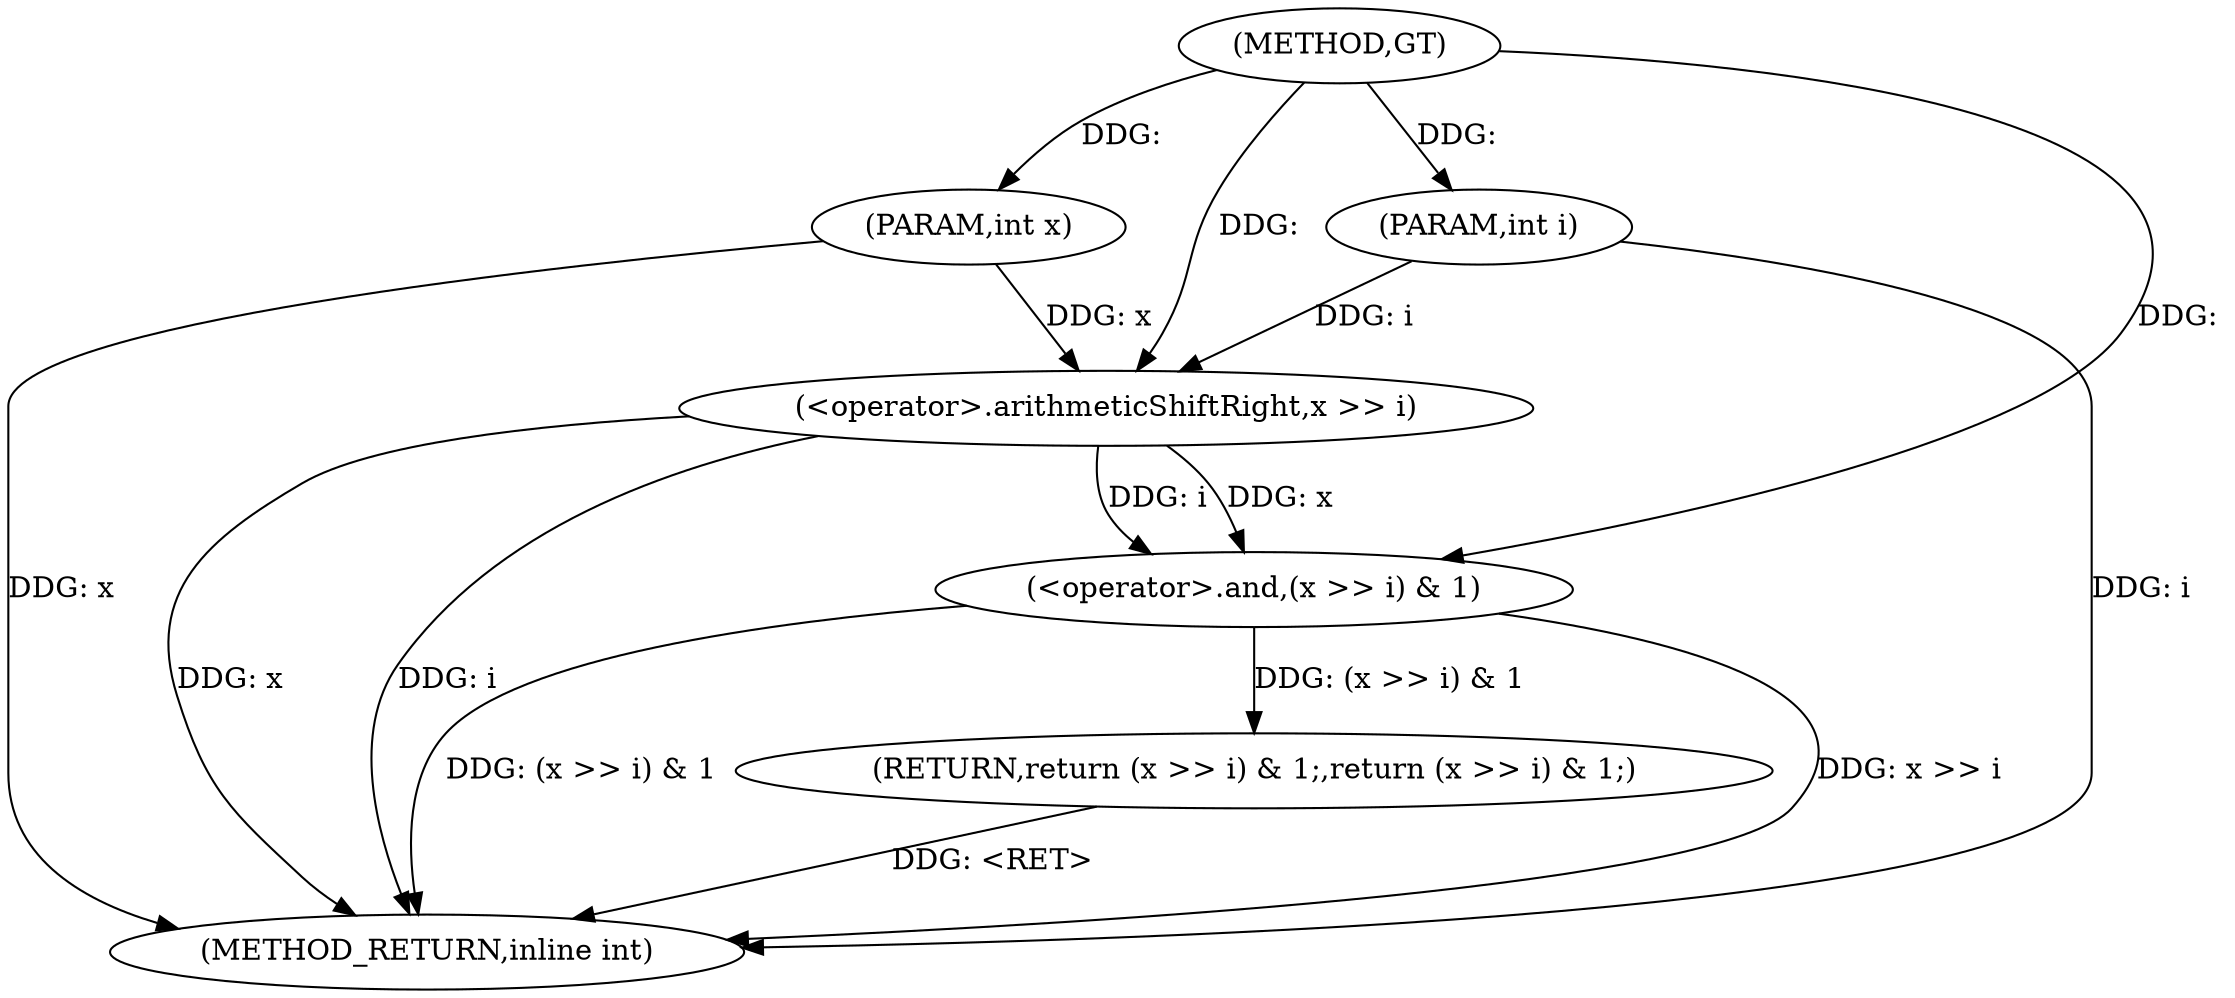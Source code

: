 digraph "GT" {  
"1000180" [label = "(METHOD,GT)" ]
"1000190" [label = "(METHOD_RETURN,inline int)" ]
"1000181" [label = "(PARAM,int x)" ]
"1000182" [label = "(PARAM,int i)" ]
"1000184" [label = "(RETURN,return (x >> i) & 1;,return (x >> i) & 1;)" ]
"1000185" [label = "(<operator>.and,(x >> i) & 1)" ]
"1000186" [label = "(<operator>.arithmeticShiftRight,x >> i)" ]
  "1000184" -> "1000190"  [ label = "DDG: <RET>"] 
  "1000181" -> "1000190"  [ label = "DDG: x"] 
  "1000182" -> "1000190"  [ label = "DDG: i"] 
  "1000186" -> "1000190"  [ label = "DDG: x"] 
  "1000186" -> "1000190"  [ label = "DDG: i"] 
  "1000185" -> "1000190"  [ label = "DDG: x >> i"] 
  "1000185" -> "1000190"  [ label = "DDG: (x >> i) & 1"] 
  "1000180" -> "1000181"  [ label = "DDG: "] 
  "1000180" -> "1000182"  [ label = "DDG: "] 
  "1000185" -> "1000184"  [ label = "DDG: (x >> i) & 1"] 
  "1000186" -> "1000185"  [ label = "DDG: i"] 
  "1000186" -> "1000185"  [ label = "DDG: x"] 
  "1000180" -> "1000185"  [ label = "DDG: "] 
  "1000181" -> "1000186"  [ label = "DDG: x"] 
  "1000180" -> "1000186"  [ label = "DDG: "] 
  "1000182" -> "1000186"  [ label = "DDG: i"] 
}
